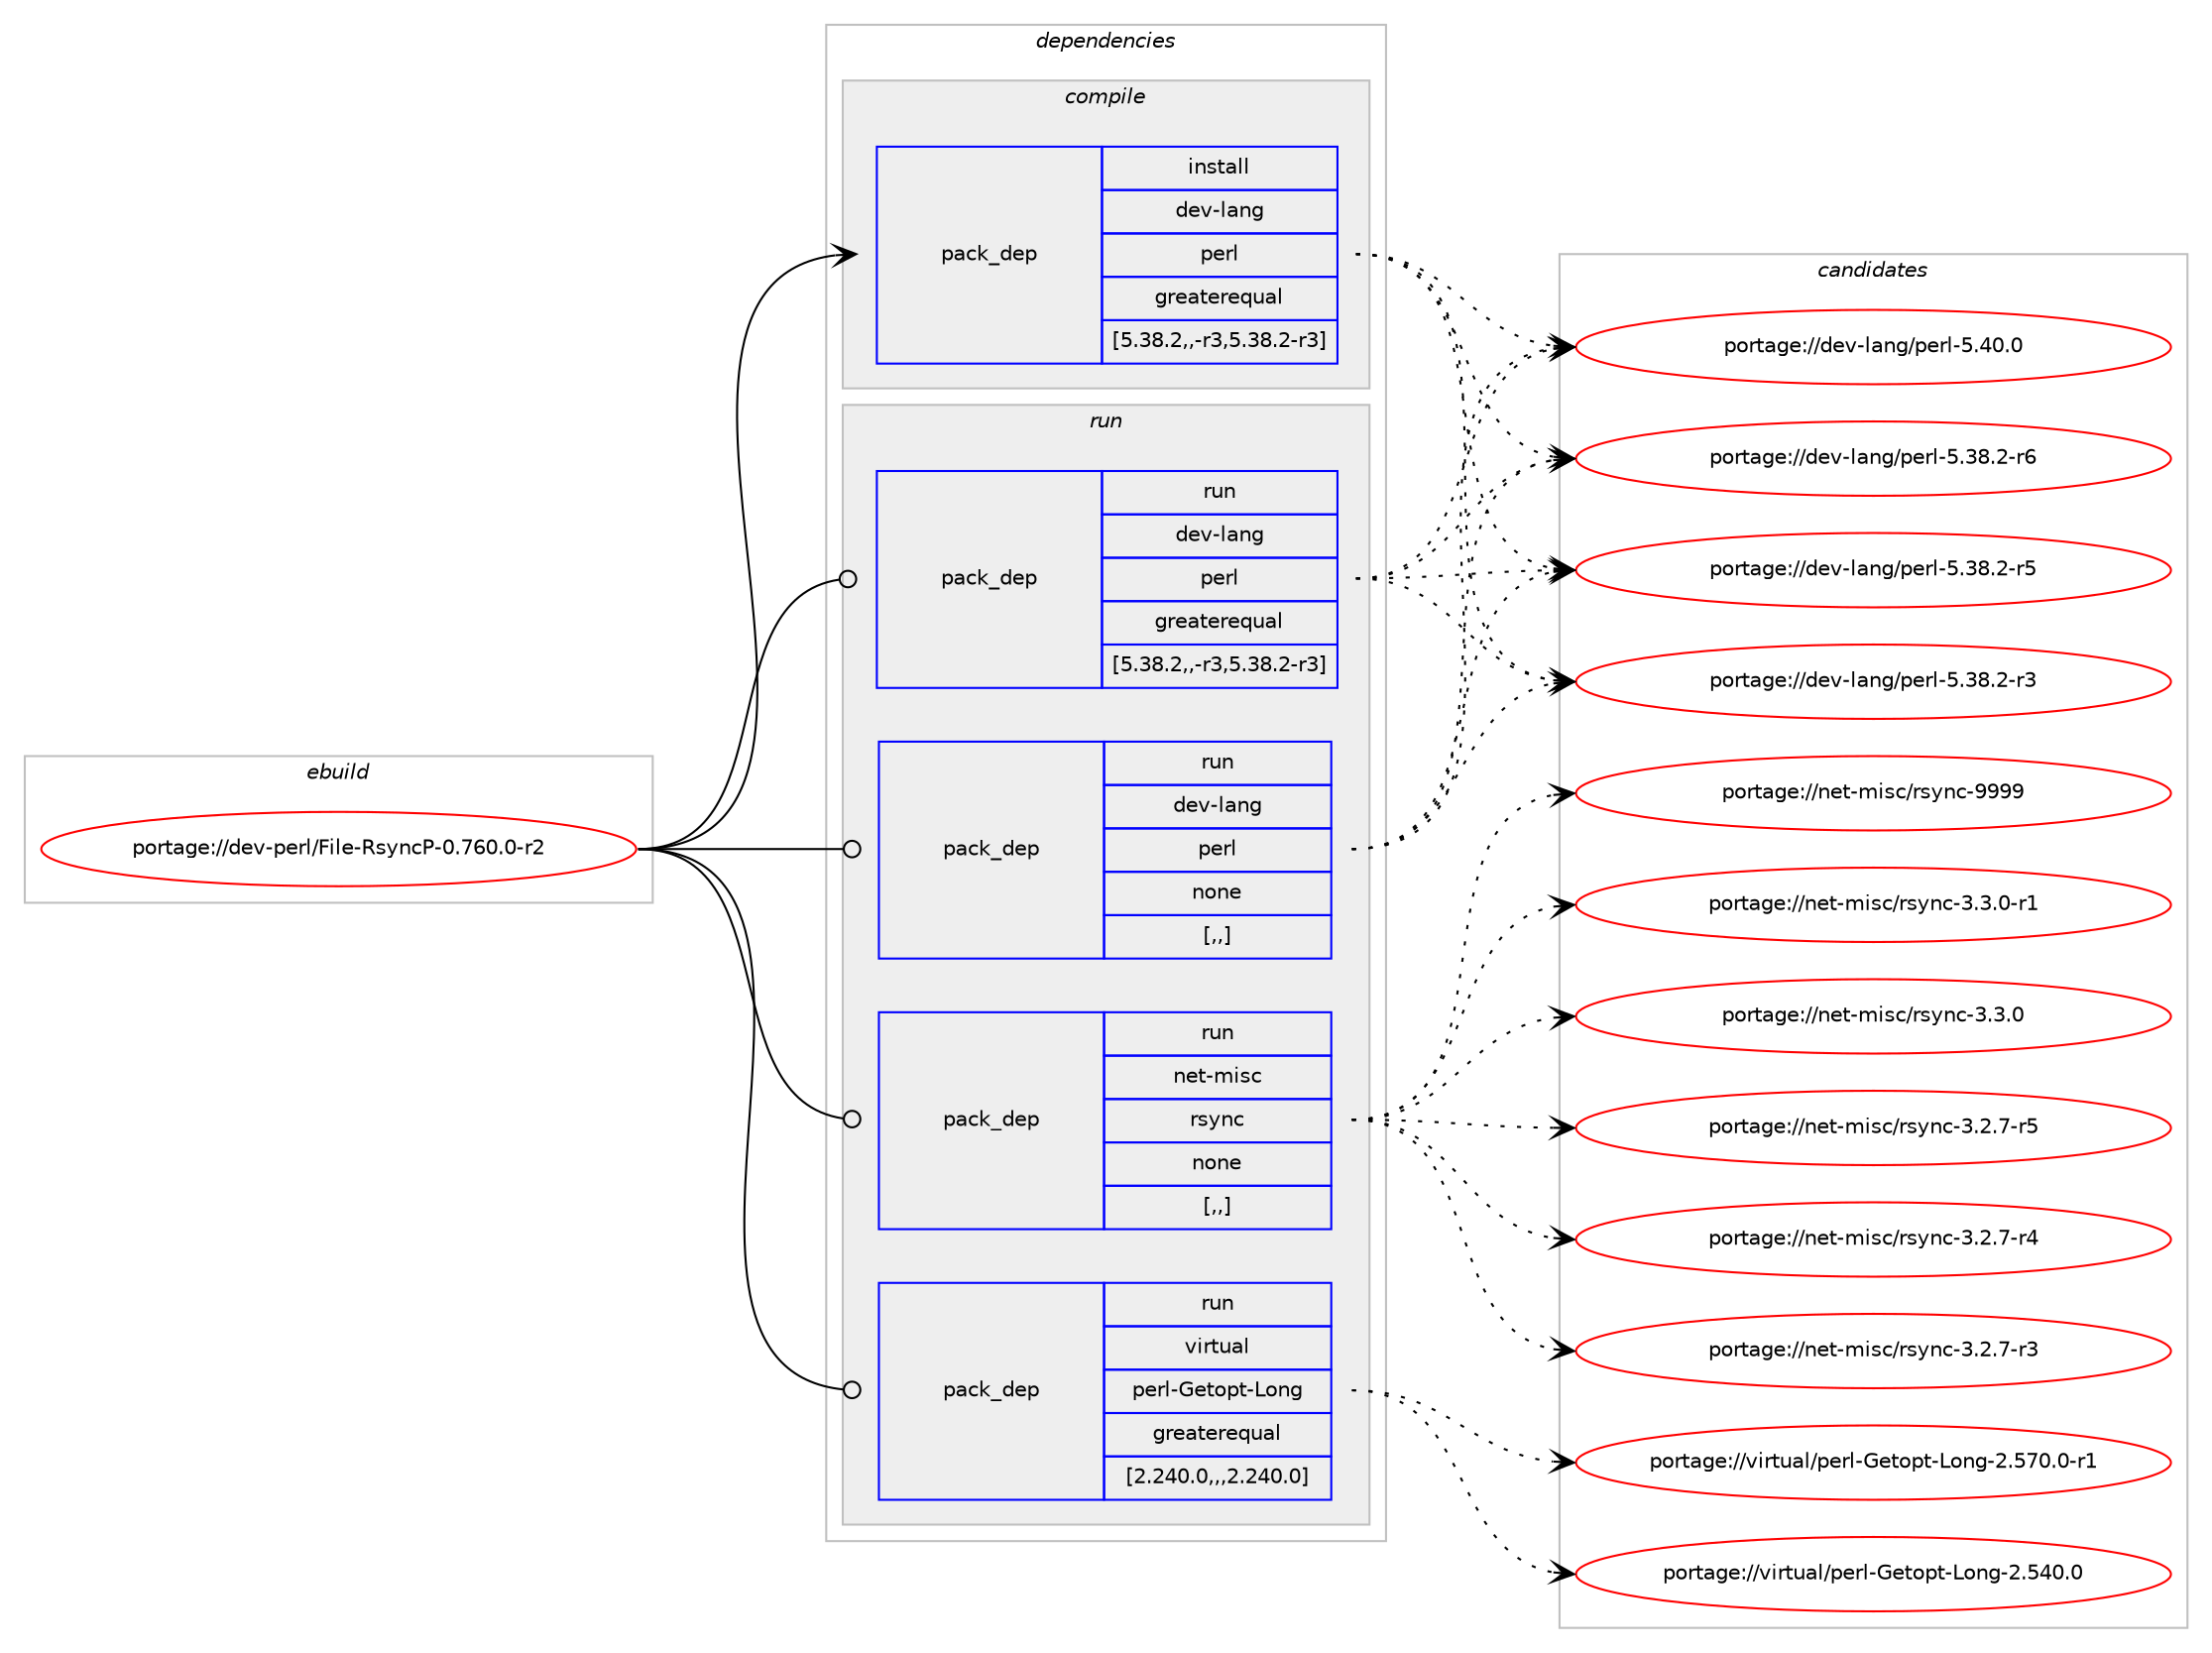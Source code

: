 digraph prolog {

# *************
# Graph options
# *************

newrank=true;
concentrate=true;
compound=true;
graph [rankdir=LR,fontname=Helvetica,fontsize=10,ranksep=1.5];#, ranksep=2.5, nodesep=0.2];
edge  [arrowhead=vee];
node  [fontname=Helvetica,fontsize=10];

# **********
# The ebuild
# **********

subgraph cluster_leftcol {
color=gray;
rank=same;
label=<<i>ebuild</i>>;
id [label="portage://dev-perl/File-RsyncP-0.760.0-r2", color=red, width=4, href="../dev-perl/File-RsyncP-0.760.0-r2.svg"];
}

# ****************
# The dependencies
# ****************

subgraph cluster_midcol {
color=gray;
label=<<i>dependencies</i>>;
subgraph cluster_compile {
fillcolor="#eeeeee";
style=filled;
label=<<i>compile</i>>;
subgraph pack98615 {
dependency129392 [label=<<TABLE BORDER="0" CELLBORDER="1" CELLSPACING="0" CELLPADDING="4" WIDTH="220"><TR><TD ROWSPAN="6" CELLPADDING="30">pack_dep</TD></TR><TR><TD WIDTH="110">install</TD></TR><TR><TD>dev-lang</TD></TR><TR><TD>perl</TD></TR><TR><TD>greaterequal</TD></TR><TR><TD>[5.38.2,,-r3,5.38.2-r3]</TD></TR></TABLE>>, shape=none, color=blue];
}
id:e -> dependency129392:w [weight=20,style="solid",arrowhead="vee"];
}
subgraph cluster_compileandrun {
fillcolor="#eeeeee";
style=filled;
label=<<i>compile and run</i>>;
}
subgraph cluster_run {
fillcolor="#eeeeee";
style=filled;
label=<<i>run</i>>;
subgraph pack98616 {
dependency129393 [label=<<TABLE BORDER="0" CELLBORDER="1" CELLSPACING="0" CELLPADDING="4" WIDTH="220"><TR><TD ROWSPAN="6" CELLPADDING="30">pack_dep</TD></TR><TR><TD WIDTH="110">run</TD></TR><TR><TD>dev-lang</TD></TR><TR><TD>perl</TD></TR><TR><TD>greaterequal</TD></TR><TR><TD>[5.38.2,,-r3,5.38.2-r3]</TD></TR></TABLE>>, shape=none, color=blue];
}
id:e -> dependency129393:w [weight=20,style="solid",arrowhead="odot"];
subgraph pack98617 {
dependency129394 [label=<<TABLE BORDER="0" CELLBORDER="1" CELLSPACING="0" CELLPADDING="4" WIDTH="220"><TR><TD ROWSPAN="6" CELLPADDING="30">pack_dep</TD></TR><TR><TD WIDTH="110">run</TD></TR><TR><TD>dev-lang</TD></TR><TR><TD>perl</TD></TR><TR><TD>none</TD></TR><TR><TD>[,,]</TD></TR></TABLE>>, shape=none, color=blue];
}
id:e -> dependency129394:w [weight=20,style="solid",arrowhead="odot"];
subgraph pack98618 {
dependency129395 [label=<<TABLE BORDER="0" CELLBORDER="1" CELLSPACING="0" CELLPADDING="4" WIDTH="220"><TR><TD ROWSPAN="6" CELLPADDING="30">pack_dep</TD></TR><TR><TD WIDTH="110">run</TD></TR><TR><TD>net-misc</TD></TR><TR><TD>rsync</TD></TR><TR><TD>none</TD></TR><TR><TD>[,,]</TD></TR></TABLE>>, shape=none, color=blue];
}
id:e -> dependency129395:w [weight=20,style="solid",arrowhead="odot"];
subgraph pack98619 {
dependency129396 [label=<<TABLE BORDER="0" CELLBORDER="1" CELLSPACING="0" CELLPADDING="4" WIDTH="220"><TR><TD ROWSPAN="6" CELLPADDING="30">pack_dep</TD></TR><TR><TD WIDTH="110">run</TD></TR><TR><TD>virtual</TD></TR><TR><TD>perl-Getopt-Long</TD></TR><TR><TD>greaterequal</TD></TR><TR><TD>[2.240.0,,,2.240.0]</TD></TR></TABLE>>, shape=none, color=blue];
}
id:e -> dependency129396:w [weight=20,style="solid",arrowhead="odot"];
}
}

# **************
# The candidates
# **************

subgraph cluster_choices {
rank=same;
color=gray;
label=<<i>candidates</i>>;

subgraph choice98615 {
color=black;
nodesep=1;
choice10010111845108971101034711210111410845534652484648 [label="portage://dev-lang/perl-5.40.0", color=red, width=4,href="../dev-lang/perl-5.40.0.svg"];
choice100101118451089711010347112101114108455346515646504511454 [label="portage://dev-lang/perl-5.38.2-r6", color=red, width=4,href="../dev-lang/perl-5.38.2-r6.svg"];
choice100101118451089711010347112101114108455346515646504511453 [label="portage://dev-lang/perl-5.38.2-r5", color=red, width=4,href="../dev-lang/perl-5.38.2-r5.svg"];
choice100101118451089711010347112101114108455346515646504511451 [label="portage://dev-lang/perl-5.38.2-r3", color=red, width=4,href="../dev-lang/perl-5.38.2-r3.svg"];
dependency129392:e -> choice10010111845108971101034711210111410845534652484648:w [style=dotted,weight="100"];
dependency129392:e -> choice100101118451089711010347112101114108455346515646504511454:w [style=dotted,weight="100"];
dependency129392:e -> choice100101118451089711010347112101114108455346515646504511453:w [style=dotted,weight="100"];
dependency129392:e -> choice100101118451089711010347112101114108455346515646504511451:w [style=dotted,weight="100"];
}
subgraph choice98616 {
color=black;
nodesep=1;
choice10010111845108971101034711210111410845534652484648 [label="portage://dev-lang/perl-5.40.0", color=red, width=4,href="../dev-lang/perl-5.40.0.svg"];
choice100101118451089711010347112101114108455346515646504511454 [label="portage://dev-lang/perl-5.38.2-r6", color=red, width=4,href="../dev-lang/perl-5.38.2-r6.svg"];
choice100101118451089711010347112101114108455346515646504511453 [label="portage://dev-lang/perl-5.38.2-r5", color=red, width=4,href="../dev-lang/perl-5.38.2-r5.svg"];
choice100101118451089711010347112101114108455346515646504511451 [label="portage://dev-lang/perl-5.38.2-r3", color=red, width=4,href="../dev-lang/perl-5.38.2-r3.svg"];
dependency129393:e -> choice10010111845108971101034711210111410845534652484648:w [style=dotted,weight="100"];
dependency129393:e -> choice100101118451089711010347112101114108455346515646504511454:w [style=dotted,weight="100"];
dependency129393:e -> choice100101118451089711010347112101114108455346515646504511453:w [style=dotted,weight="100"];
dependency129393:e -> choice100101118451089711010347112101114108455346515646504511451:w [style=dotted,weight="100"];
}
subgraph choice98617 {
color=black;
nodesep=1;
choice10010111845108971101034711210111410845534652484648 [label="portage://dev-lang/perl-5.40.0", color=red, width=4,href="../dev-lang/perl-5.40.0.svg"];
choice100101118451089711010347112101114108455346515646504511454 [label="portage://dev-lang/perl-5.38.2-r6", color=red, width=4,href="../dev-lang/perl-5.38.2-r6.svg"];
choice100101118451089711010347112101114108455346515646504511453 [label="portage://dev-lang/perl-5.38.2-r5", color=red, width=4,href="../dev-lang/perl-5.38.2-r5.svg"];
choice100101118451089711010347112101114108455346515646504511451 [label="portage://dev-lang/perl-5.38.2-r3", color=red, width=4,href="../dev-lang/perl-5.38.2-r3.svg"];
dependency129394:e -> choice10010111845108971101034711210111410845534652484648:w [style=dotted,weight="100"];
dependency129394:e -> choice100101118451089711010347112101114108455346515646504511454:w [style=dotted,weight="100"];
dependency129394:e -> choice100101118451089711010347112101114108455346515646504511453:w [style=dotted,weight="100"];
dependency129394:e -> choice100101118451089711010347112101114108455346515646504511451:w [style=dotted,weight="100"];
}
subgraph choice98618 {
color=black;
nodesep=1;
choice110101116451091051159947114115121110994557575757 [label="portage://net-misc/rsync-9999", color=red, width=4,href="../net-misc/rsync-9999.svg"];
choice110101116451091051159947114115121110994551465146484511449 [label="portage://net-misc/rsync-3.3.0-r1", color=red, width=4,href="../net-misc/rsync-3.3.0-r1.svg"];
choice11010111645109105115994711411512111099455146514648 [label="portage://net-misc/rsync-3.3.0", color=red, width=4,href="../net-misc/rsync-3.3.0.svg"];
choice110101116451091051159947114115121110994551465046554511453 [label="portage://net-misc/rsync-3.2.7-r5", color=red, width=4,href="../net-misc/rsync-3.2.7-r5.svg"];
choice110101116451091051159947114115121110994551465046554511452 [label="portage://net-misc/rsync-3.2.7-r4", color=red, width=4,href="../net-misc/rsync-3.2.7-r4.svg"];
choice110101116451091051159947114115121110994551465046554511451 [label="portage://net-misc/rsync-3.2.7-r3", color=red, width=4,href="../net-misc/rsync-3.2.7-r3.svg"];
dependency129395:e -> choice110101116451091051159947114115121110994557575757:w [style=dotted,weight="100"];
dependency129395:e -> choice110101116451091051159947114115121110994551465146484511449:w [style=dotted,weight="100"];
dependency129395:e -> choice11010111645109105115994711411512111099455146514648:w [style=dotted,weight="100"];
dependency129395:e -> choice110101116451091051159947114115121110994551465046554511453:w [style=dotted,weight="100"];
dependency129395:e -> choice110101116451091051159947114115121110994551465046554511452:w [style=dotted,weight="100"];
dependency129395:e -> choice110101116451091051159947114115121110994551465046554511451:w [style=dotted,weight="100"];
}
subgraph choice98619 {
color=black;
nodesep=1;
choice11810511411611797108471121011141084571101116111112116457611111010345504653554846484511449 [label="portage://virtual/perl-Getopt-Long-2.570.0-r1", color=red, width=4,href="../virtual/perl-Getopt-Long-2.570.0-r1.svg"];
choice1181051141161179710847112101114108457110111611111211645761111101034550465352484648 [label="portage://virtual/perl-Getopt-Long-2.540.0", color=red, width=4,href="../virtual/perl-Getopt-Long-2.540.0.svg"];
dependency129396:e -> choice11810511411611797108471121011141084571101116111112116457611111010345504653554846484511449:w [style=dotted,weight="100"];
dependency129396:e -> choice1181051141161179710847112101114108457110111611111211645761111101034550465352484648:w [style=dotted,weight="100"];
}
}

}
